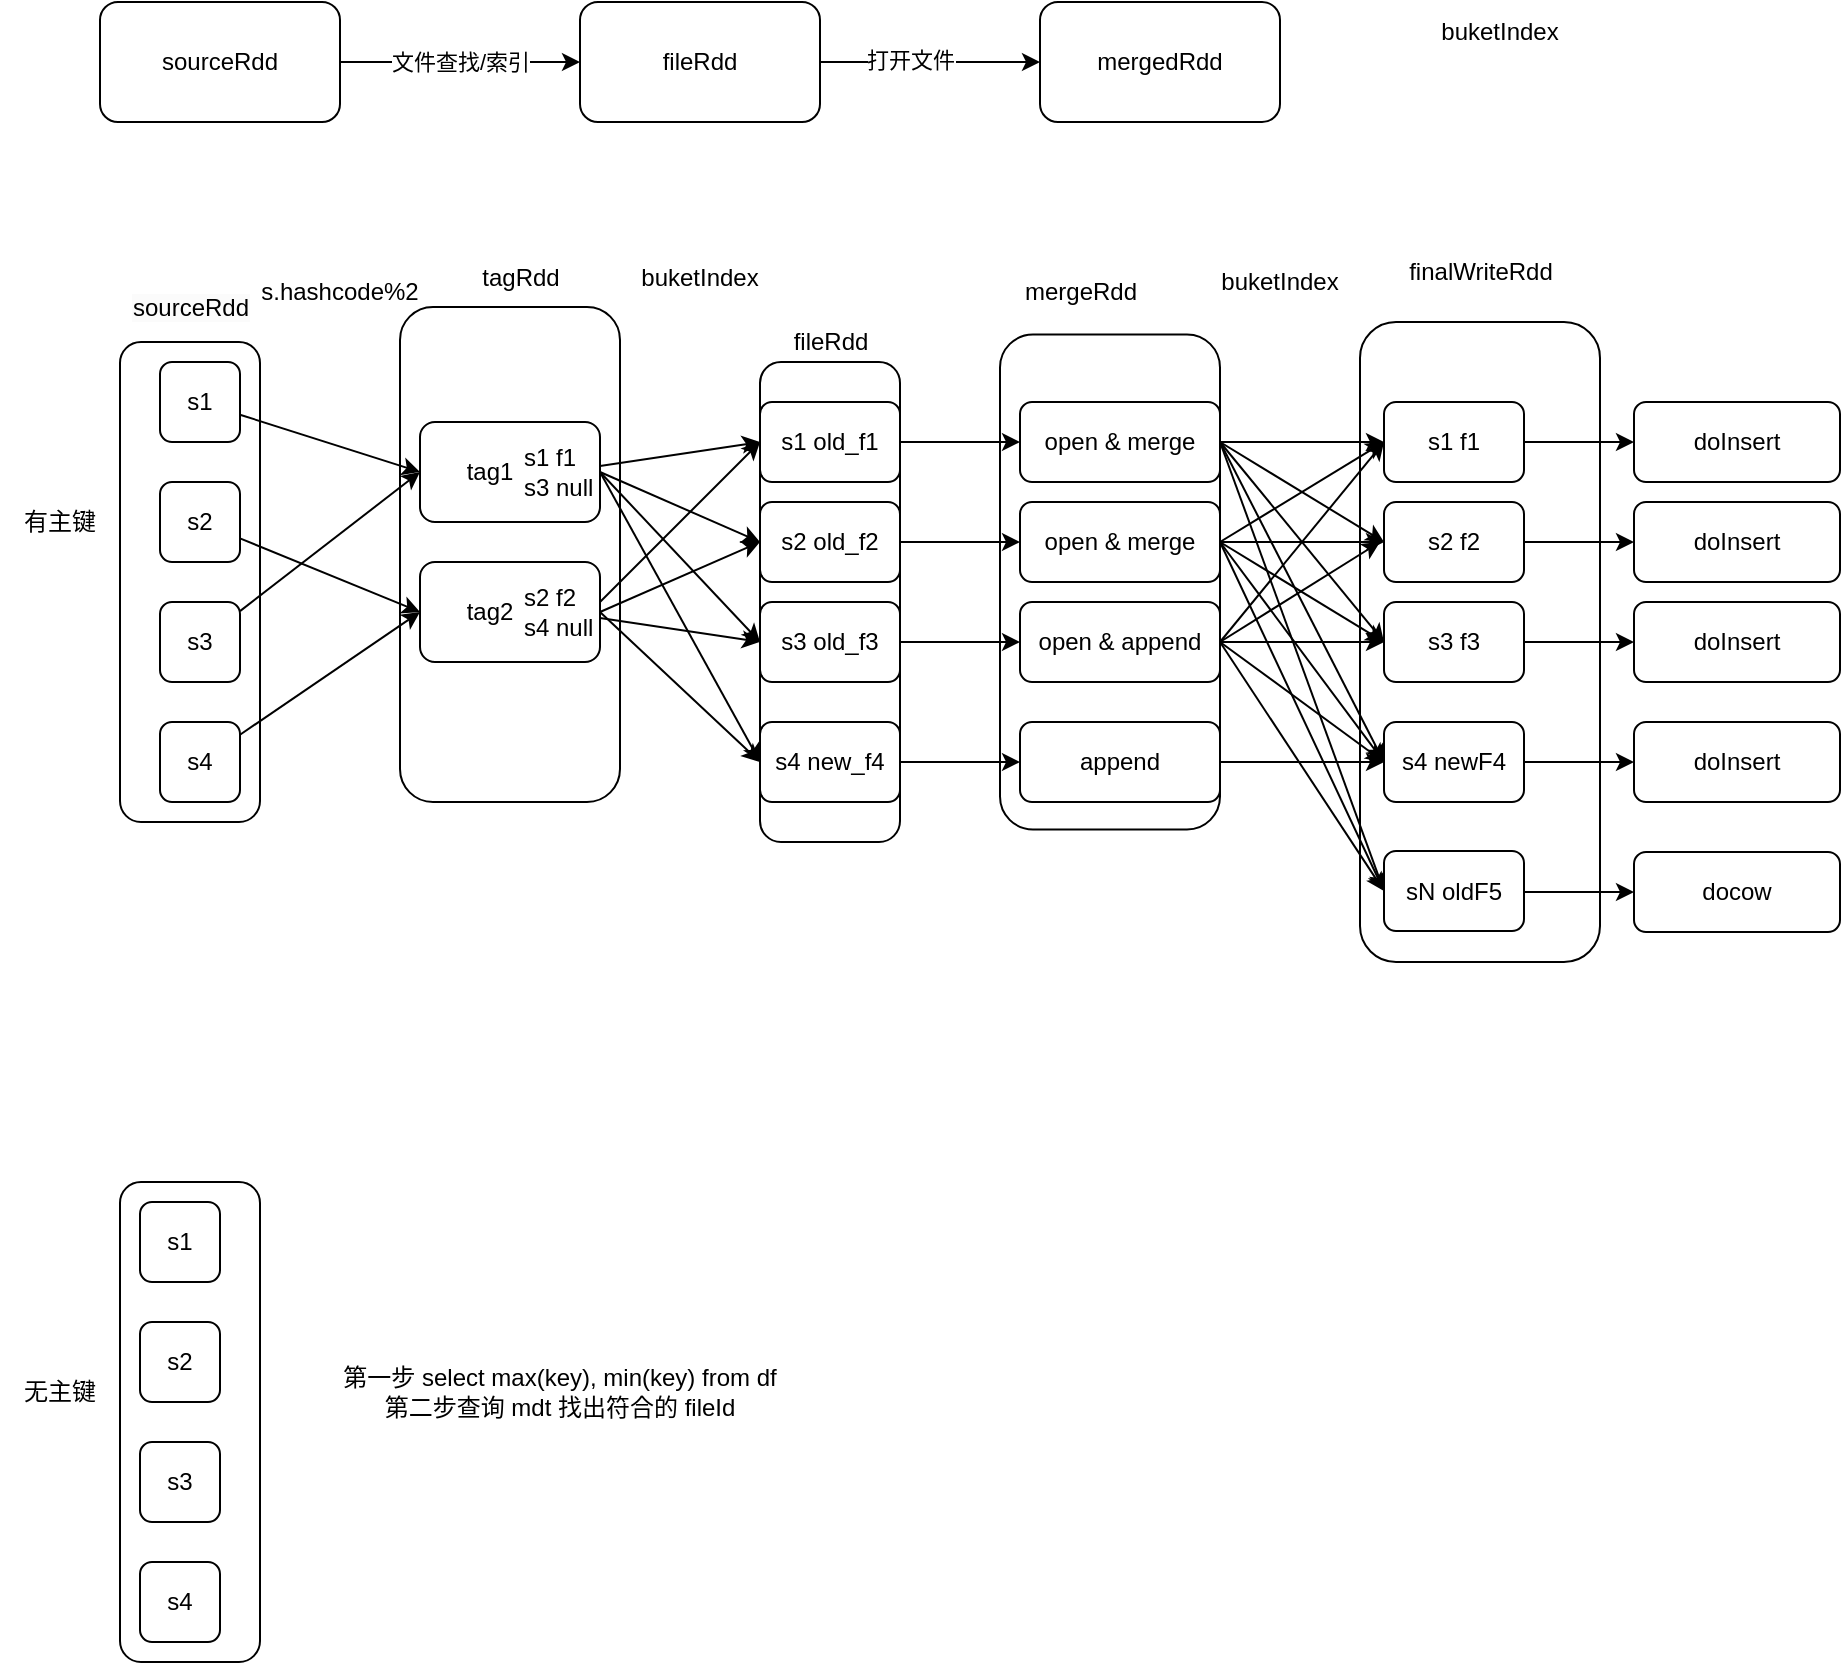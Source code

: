 <mxfile version="20.8.18" type="github">
  <diagram name="第 1 页" id="jLzSptsIQM3XRjk160mx">
    <mxGraphModel dx="1434" dy="764" grid="1" gridSize="10" guides="1" tooltips="1" connect="1" arrows="1" fold="1" page="1" pageScale="1" pageWidth="827" pageHeight="1169" math="0" shadow="0">
      <root>
        <mxCell id="0" />
        <mxCell id="1" parent="0" />
        <mxCell id="iJaLCX29xOsyR6OLoet0-141" value="" style="rounded=1;whiteSpace=wrap;html=1;" vertex="1" parent="1">
          <mxGeometry x="690" y="300" width="120" height="320" as="geometry" />
        </mxCell>
        <mxCell id="iJaLCX29xOsyR6OLoet0-139" value="" style="rounded=1;whiteSpace=wrap;html=1;" vertex="1" parent="1">
          <mxGeometry x="510" y="306.25" width="110" height="247.5" as="geometry" />
        </mxCell>
        <mxCell id="iJaLCX29xOsyR6OLoet0-133" value="" style="rounded=1;whiteSpace=wrap;html=1;" vertex="1" parent="1">
          <mxGeometry x="210" y="292.5" width="110" height="247.5" as="geometry" />
        </mxCell>
        <mxCell id="iJaLCX29xOsyR6OLoet0-131" value="" style="rounded=1;whiteSpace=wrap;html=1;" vertex="1" parent="1">
          <mxGeometry x="390" y="320" width="70" height="240" as="geometry" />
        </mxCell>
        <mxCell id="iJaLCX29xOsyR6OLoet0-129" value="" style="rounded=1;whiteSpace=wrap;html=1;" vertex="1" parent="1">
          <mxGeometry x="70" y="310" width="70" height="240" as="geometry" />
        </mxCell>
        <mxCell id="iJaLCX29xOsyR6OLoet0-127" value="" style="rounded=1;whiteSpace=wrap;html=1;" vertex="1" parent="1">
          <mxGeometry x="70" y="730" width="70" height="240" as="geometry" />
        </mxCell>
        <mxCell id="iJaLCX29xOsyR6OLoet0-3" style="edgeStyle=orthogonalEdgeStyle;rounded=0;orthogonalLoop=1;jettySize=auto;html=1;" edge="1" parent="1" source="iJaLCX29xOsyR6OLoet0-1" target="iJaLCX29xOsyR6OLoet0-2">
          <mxGeometry relative="1" as="geometry" />
        </mxCell>
        <mxCell id="iJaLCX29xOsyR6OLoet0-4" value="文件查找/索引" style="edgeLabel;html=1;align=center;verticalAlign=middle;resizable=0;points=[];" vertex="1" connectable="0" parent="iJaLCX29xOsyR6OLoet0-3">
          <mxGeometry x="-0.317" relative="1" as="geometry">
            <mxPoint x="19" as="offset" />
          </mxGeometry>
        </mxCell>
        <mxCell id="iJaLCX29xOsyR6OLoet0-1" value="sourceRdd" style="rounded=1;whiteSpace=wrap;html=1;" vertex="1" parent="1">
          <mxGeometry x="60" y="140" width="120" height="60" as="geometry" />
        </mxCell>
        <mxCell id="iJaLCX29xOsyR6OLoet0-6" value="" style="edgeStyle=orthogonalEdgeStyle;rounded=0;orthogonalLoop=1;jettySize=auto;html=1;" edge="1" parent="1" source="iJaLCX29xOsyR6OLoet0-2" target="iJaLCX29xOsyR6OLoet0-5">
          <mxGeometry relative="1" as="geometry" />
        </mxCell>
        <mxCell id="iJaLCX29xOsyR6OLoet0-8" value="打开文件" style="edgeLabel;html=1;align=center;verticalAlign=middle;resizable=0;points=[];" vertex="1" connectable="0" parent="iJaLCX29xOsyR6OLoet0-6">
          <mxGeometry x="-0.182" y="1" relative="1" as="geometry">
            <mxPoint as="offset" />
          </mxGeometry>
        </mxCell>
        <mxCell id="iJaLCX29xOsyR6OLoet0-2" value="fileRdd" style="rounded=1;whiteSpace=wrap;html=1;" vertex="1" parent="1">
          <mxGeometry x="300" y="140" width="120" height="60" as="geometry" />
        </mxCell>
        <mxCell id="iJaLCX29xOsyR6OLoet0-5" value="mergedRdd" style="rounded=1;whiteSpace=wrap;html=1;" vertex="1" parent="1">
          <mxGeometry x="530" y="140" width="120" height="60" as="geometry" />
        </mxCell>
        <mxCell id="iJaLCX29xOsyR6OLoet0-20" style="edgeStyle=none;rounded=0;orthogonalLoop=1;jettySize=auto;html=1;entryX=0;entryY=0.5;entryDx=0;entryDy=0;" edge="1" parent="1" source="iJaLCX29xOsyR6OLoet0-9" target="iJaLCX29xOsyR6OLoet0-15">
          <mxGeometry relative="1" as="geometry" />
        </mxCell>
        <mxCell id="iJaLCX29xOsyR6OLoet0-9" value="s1" style="rounded=1;whiteSpace=wrap;html=1;" vertex="1" parent="1">
          <mxGeometry x="90" y="320" width="40" height="40" as="geometry" />
        </mxCell>
        <mxCell id="iJaLCX29xOsyR6OLoet0-21" style="edgeStyle=none;rounded=0;orthogonalLoop=1;jettySize=auto;html=1;entryX=0;entryY=0.5;entryDx=0;entryDy=0;" edge="1" parent="1" source="iJaLCX29xOsyR6OLoet0-10" target="iJaLCX29xOsyR6OLoet0-16">
          <mxGeometry relative="1" as="geometry" />
        </mxCell>
        <mxCell id="iJaLCX29xOsyR6OLoet0-10" value="s2" style="rounded=1;whiteSpace=wrap;html=1;" vertex="1" parent="1">
          <mxGeometry x="90" y="380" width="40" height="40" as="geometry" />
        </mxCell>
        <mxCell id="iJaLCX29xOsyR6OLoet0-22" style="edgeStyle=none;rounded=0;orthogonalLoop=1;jettySize=auto;html=1;entryX=0;entryY=0.5;entryDx=0;entryDy=0;" edge="1" parent="1" source="iJaLCX29xOsyR6OLoet0-11" target="iJaLCX29xOsyR6OLoet0-15">
          <mxGeometry relative="1" as="geometry" />
        </mxCell>
        <mxCell id="iJaLCX29xOsyR6OLoet0-11" value="s3" style="rounded=1;whiteSpace=wrap;html=1;" vertex="1" parent="1">
          <mxGeometry x="90" y="440" width="40" height="40" as="geometry" />
        </mxCell>
        <mxCell id="iJaLCX29xOsyR6OLoet0-23" style="edgeStyle=none;rounded=0;orthogonalLoop=1;jettySize=auto;html=1;entryX=0;entryY=0.5;entryDx=0;entryDy=0;" edge="1" parent="1" source="iJaLCX29xOsyR6OLoet0-14" target="iJaLCX29xOsyR6OLoet0-16">
          <mxGeometry relative="1" as="geometry" />
        </mxCell>
        <mxCell id="iJaLCX29xOsyR6OLoet0-14" value="s4" style="rounded=1;whiteSpace=wrap;html=1;" vertex="1" parent="1">
          <mxGeometry x="90" y="500" width="40" height="40" as="geometry" />
        </mxCell>
        <mxCell id="iJaLCX29xOsyR6OLoet0-15" value="tag1&amp;nbsp; &amp;nbsp; &amp;nbsp;&amp;nbsp;" style="rounded=1;whiteSpace=wrap;html=1;" vertex="1" parent="1">
          <mxGeometry x="220" y="350" width="90" height="50" as="geometry" />
        </mxCell>
        <mxCell id="iJaLCX29xOsyR6OLoet0-16" value="tag2&amp;nbsp; &amp;nbsp; &amp;nbsp;&amp;nbsp;" style="rounded=1;whiteSpace=wrap;html=1;" vertex="1" parent="1">
          <mxGeometry x="220" y="420" width="90" height="50" as="geometry" />
        </mxCell>
        <mxCell id="iJaLCX29xOsyR6OLoet0-25" value="s.hashcode%2" style="text;html=1;strokeColor=none;fillColor=none;align=center;verticalAlign=middle;whiteSpace=wrap;rounded=0;" vertex="1" parent="1">
          <mxGeometry x="130" y="270" width="100" height="30" as="geometry" />
        </mxCell>
        <mxCell id="iJaLCX29xOsyR6OLoet0-37" style="edgeStyle=none;rounded=0;orthogonalLoop=1;jettySize=auto;html=1;entryX=0;entryY=0.5;entryDx=0;entryDy=0;" edge="1" parent="1" source="iJaLCX29xOsyR6OLoet0-29" target="iJaLCX29xOsyR6OLoet0-33">
          <mxGeometry relative="1" as="geometry" />
        </mxCell>
        <mxCell id="iJaLCX29xOsyR6OLoet0-38" style="edgeStyle=none;rounded=0;orthogonalLoop=1;jettySize=auto;html=1;entryX=0;entryY=0.5;entryDx=0;entryDy=0;exitX=1;exitY=0.5;exitDx=0;exitDy=0;" edge="1" parent="1" source="iJaLCX29xOsyR6OLoet0-29" target="iJaLCX29xOsyR6OLoet0-35">
          <mxGeometry relative="1" as="geometry" />
        </mxCell>
        <mxCell id="iJaLCX29xOsyR6OLoet0-41" style="edgeStyle=none;rounded=0;orthogonalLoop=1;jettySize=auto;html=1;entryX=0;entryY=0.5;entryDx=0;entryDy=0;exitX=1;exitY=0.5;exitDx=0;exitDy=0;" edge="1" parent="1" source="iJaLCX29xOsyR6OLoet0-29" target="iJaLCX29xOsyR6OLoet0-34">
          <mxGeometry relative="1" as="geometry">
            <mxPoint x="310" y="370" as="sourcePoint" />
          </mxGeometry>
        </mxCell>
        <mxCell id="iJaLCX29xOsyR6OLoet0-65" style="edgeStyle=none;rounded=0;orthogonalLoop=1;jettySize=auto;html=1;entryX=0;entryY=0.5;entryDx=0;entryDy=0;exitX=1;exitY=0.5;exitDx=0;exitDy=0;" edge="1" parent="1" source="iJaLCX29xOsyR6OLoet0-29" target="iJaLCX29xOsyR6OLoet0-64">
          <mxGeometry relative="1" as="geometry" />
        </mxCell>
        <mxCell id="iJaLCX29xOsyR6OLoet0-29" value="&lt;div style=&quot;&quot;&gt;&lt;span style=&quot;background-color: initial;&quot;&gt;s1 f1&lt;/span&gt;&lt;/div&gt;s3 null" style="text;html=1;strokeColor=none;fillColor=none;align=left;verticalAlign=middle;whiteSpace=wrap;rounded=0;" vertex="1" parent="1">
          <mxGeometry x="270" y="360" width="40" height="30" as="geometry" />
        </mxCell>
        <mxCell id="iJaLCX29xOsyR6OLoet0-39" style="edgeStyle=none;rounded=0;orthogonalLoop=1;jettySize=auto;html=1;entryX=0;entryY=0.5;entryDx=0;entryDy=0;exitX=1;exitY=0.5;exitDx=0;exitDy=0;" edge="1" parent="1" source="iJaLCX29xOsyR6OLoet0-30" target="iJaLCX29xOsyR6OLoet0-34">
          <mxGeometry relative="1" as="geometry" />
        </mxCell>
        <mxCell id="iJaLCX29xOsyR6OLoet0-40" style="edgeStyle=none;rounded=0;orthogonalLoop=1;jettySize=auto;html=1;" edge="1" parent="1" source="iJaLCX29xOsyR6OLoet0-30">
          <mxGeometry relative="1" as="geometry">
            <mxPoint x="390" y="460" as="targetPoint" />
          </mxGeometry>
        </mxCell>
        <mxCell id="iJaLCX29xOsyR6OLoet0-42" style="edgeStyle=none;rounded=0;orthogonalLoop=1;jettySize=auto;html=1;entryX=0;entryY=0.5;entryDx=0;entryDy=0;" edge="1" parent="1" target="iJaLCX29xOsyR6OLoet0-33">
          <mxGeometry relative="1" as="geometry">
            <mxPoint x="310" y="440" as="sourcePoint" />
          </mxGeometry>
        </mxCell>
        <mxCell id="iJaLCX29xOsyR6OLoet0-66" style="edgeStyle=none;rounded=0;orthogonalLoop=1;jettySize=auto;html=1;entryX=0;entryY=0.5;entryDx=0;entryDy=0;exitX=1;exitY=0.5;exitDx=0;exitDy=0;" edge="1" parent="1" source="iJaLCX29xOsyR6OLoet0-30" target="iJaLCX29xOsyR6OLoet0-64">
          <mxGeometry relative="1" as="geometry" />
        </mxCell>
        <mxCell id="iJaLCX29xOsyR6OLoet0-30" value="&lt;div style=&quot;&quot;&gt;&lt;span style=&quot;background-color: initial;&quot;&gt;s2 f2&lt;/span&gt;&lt;/div&gt;s4 null" style="text;html=1;strokeColor=none;fillColor=none;align=left;verticalAlign=middle;whiteSpace=wrap;rounded=0;" vertex="1" parent="1">
          <mxGeometry x="270" y="430" width="40" height="30" as="geometry" />
        </mxCell>
        <mxCell id="iJaLCX29xOsyR6OLoet0-33" value="s1 old_f1" style="rounded=1;whiteSpace=wrap;html=1;" vertex="1" parent="1">
          <mxGeometry x="390" y="340" width="70" height="40" as="geometry" />
        </mxCell>
        <mxCell id="iJaLCX29xOsyR6OLoet0-34" value="s2 old_f2" style="rounded=1;whiteSpace=wrap;html=1;" vertex="1" parent="1">
          <mxGeometry x="390" y="390" width="70" height="40" as="geometry" />
        </mxCell>
        <mxCell id="iJaLCX29xOsyR6OLoet0-35" value="s3 old_f3" style="rounded=1;whiteSpace=wrap;html=1;" vertex="1" parent="1">
          <mxGeometry x="390" y="440" width="70" height="40" as="geometry" />
        </mxCell>
        <mxCell id="iJaLCX29xOsyR6OLoet0-36" value="buketIndex" style="text;html=1;strokeColor=none;fillColor=none;align=center;verticalAlign=middle;whiteSpace=wrap;rounded=0;" vertex="1" parent="1">
          <mxGeometry x="320" y="262.5" width="80" height="30" as="geometry" />
        </mxCell>
        <mxCell id="iJaLCX29xOsyR6OLoet0-45" value="" style="endArrow=classic;html=1;rounded=0;" edge="1" parent="1">
          <mxGeometry width="50" height="50" relative="1" as="geometry">
            <mxPoint x="460" y="360" as="sourcePoint" />
            <mxPoint x="520" y="360" as="targetPoint" />
          </mxGeometry>
        </mxCell>
        <mxCell id="iJaLCX29xOsyR6OLoet0-73" style="edgeStyle=none;rounded=0;orthogonalLoop=1;jettySize=auto;html=1;" edge="1" parent="1" source="iJaLCX29xOsyR6OLoet0-46" target="iJaLCX29xOsyR6OLoet0-69">
          <mxGeometry relative="1" as="geometry" />
        </mxCell>
        <mxCell id="iJaLCX29xOsyR6OLoet0-77" style="edgeStyle=none;rounded=0;orthogonalLoop=1;jettySize=auto;html=1;entryX=0;entryY=0.5;entryDx=0;entryDy=0;exitX=1;exitY=0.5;exitDx=0;exitDy=0;" edge="1" parent="1" source="iJaLCX29xOsyR6OLoet0-46" target="iJaLCX29xOsyR6OLoet0-72">
          <mxGeometry relative="1" as="geometry" />
        </mxCell>
        <mxCell id="iJaLCX29xOsyR6OLoet0-84" style="edgeStyle=none;rounded=0;orthogonalLoop=1;jettySize=auto;html=1;entryX=0;entryY=0.5;entryDx=0;entryDy=0;exitX=1;exitY=0.5;exitDx=0;exitDy=0;" edge="1" parent="1" source="iJaLCX29xOsyR6OLoet0-46" target="iJaLCX29xOsyR6OLoet0-70">
          <mxGeometry relative="1" as="geometry" />
        </mxCell>
        <mxCell id="iJaLCX29xOsyR6OLoet0-85" style="edgeStyle=none;rounded=0;orthogonalLoop=1;jettySize=auto;html=1;entryX=0;entryY=0.5;entryDx=0;entryDy=0;exitX=1;exitY=0.5;exitDx=0;exitDy=0;" edge="1" parent="1" source="iJaLCX29xOsyR6OLoet0-46" target="iJaLCX29xOsyR6OLoet0-71">
          <mxGeometry relative="1" as="geometry" />
        </mxCell>
        <mxCell id="iJaLCX29xOsyR6OLoet0-87" style="edgeStyle=none;rounded=0;orthogonalLoop=1;jettySize=auto;html=1;entryX=0;entryY=0.5;entryDx=0;entryDy=0;exitX=1;exitY=0.5;exitDx=0;exitDy=0;" edge="1" parent="1" source="iJaLCX29xOsyR6OLoet0-46" target="iJaLCX29xOsyR6OLoet0-86">
          <mxGeometry relative="1" as="geometry" />
        </mxCell>
        <mxCell id="iJaLCX29xOsyR6OLoet0-46" value="open &amp;amp; merge" style="rounded=1;whiteSpace=wrap;html=1;" vertex="1" parent="1">
          <mxGeometry x="520" y="340" width="100" height="40" as="geometry" />
        </mxCell>
        <mxCell id="iJaLCX29xOsyR6OLoet0-47" value="" style="endArrow=classic;html=1;rounded=0;" edge="1" parent="1">
          <mxGeometry width="50" height="50" relative="1" as="geometry">
            <mxPoint x="460" y="410" as="sourcePoint" />
            <mxPoint x="520" y="410" as="targetPoint" />
          </mxGeometry>
        </mxCell>
        <mxCell id="iJaLCX29xOsyR6OLoet0-74" style="edgeStyle=none;rounded=0;orthogonalLoop=1;jettySize=auto;html=1;" edge="1" parent="1" source="iJaLCX29xOsyR6OLoet0-48" target="iJaLCX29xOsyR6OLoet0-70">
          <mxGeometry relative="1" as="geometry" />
        </mxCell>
        <mxCell id="iJaLCX29xOsyR6OLoet0-78" style="edgeStyle=none;rounded=0;orthogonalLoop=1;jettySize=auto;html=1;entryX=0;entryY=0.5;entryDx=0;entryDy=0;exitX=1;exitY=0.5;exitDx=0;exitDy=0;" edge="1" parent="1" source="iJaLCX29xOsyR6OLoet0-48" target="iJaLCX29xOsyR6OLoet0-72">
          <mxGeometry relative="1" as="geometry" />
        </mxCell>
        <mxCell id="iJaLCX29xOsyR6OLoet0-82" style="edgeStyle=none;rounded=0;orthogonalLoop=1;jettySize=auto;html=1;entryX=0;entryY=0.5;entryDx=0;entryDy=0;exitX=1;exitY=0.5;exitDx=0;exitDy=0;" edge="1" parent="1" source="iJaLCX29xOsyR6OLoet0-48" target="iJaLCX29xOsyR6OLoet0-71">
          <mxGeometry relative="1" as="geometry" />
        </mxCell>
        <mxCell id="iJaLCX29xOsyR6OLoet0-83" style="edgeStyle=none;rounded=0;orthogonalLoop=1;jettySize=auto;html=1;entryX=0;entryY=0.5;entryDx=0;entryDy=0;exitX=1;exitY=0.5;exitDx=0;exitDy=0;" edge="1" parent="1" source="iJaLCX29xOsyR6OLoet0-48" target="iJaLCX29xOsyR6OLoet0-69">
          <mxGeometry relative="1" as="geometry" />
        </mxCell>
        <mxCell id="iJaLCX29xOsyR6OLoet0-88" style="edgeStyle=none;rounded=0;orthogonalLoop=1;jettySize=auto;html=1;entryX=0;entryY=0.5;entryDx=0;entryDy=0;exitX=1;exitY=0.5;exitDx=0;exitDy=0;" edge="1" parent="1" source="iJaLCX29xOsyR6OLoet0-48" target="iJaLCX29xOsyR6OLoet0-86">
          <mxGeometry relative="1" as="geometry" />
        </mxCell>
        <mxCell id="iJaLCX29xOsyR6OLoet0-48" value="open &amp;amp; merge" style="rounded=1;whiteSpace=wrap;html=1;" vertex="1" parent="1">
          <mxGeometry x="520" y="390" width="100" height="40" as="geometry" />
        </mxCell>
        <mxCell id="iJaLCX29xOsyR6OLoet0-49" value="" style="endArrow=classic;html=1;rounded=0;" edge="1" parent="1">
          <mxGeometry width="50" height="50" relative="1" as="geometry">
            <mxPoint x="460" y="460" as="sourcePoint" />
            <mxPoint x="520" y="460" as="targetPoint" />
          </mxGeometry>
        </mxCell>
        <mxCell id="iJaLCX29xOsyR6OLoet0-75" style="edgeStyle=none;rounded=0;orthogonalLoop=1;jettySize=auto;html=1;" edge="1" parent="1" source="iJaLCX29xOsyR6OLoet0-50" target="iJaLCX29xOsyR6OLoet0-71">
          <mxGeometry relative="1" as="geometry" />
        </mxCell>
        <mxCell id="iJaLCX29xOsyR6OLoet0-79" style="edgeStyle=none;rounded=0;orthogonalLoop=1;jettySize=auto;html=1;entryX=0;entryY=0.5;entryDx=0;entryDy=0;exitX=1;exitY=0.5;exitDx=0;exitDy=0;" edge="1" parent="1" source="iJaLCX29xOsyR6OLoet0-50" target="iJaLCX29xOsyR6OLoet0-72">
          <mxGeometry relative="1" as="geometry" />
        </mxCell>
        <mxCell id="iJaLCX29xOsyR6OLoet0-80" style="edgeStyle=none;rounded=0;orthogonalLoop=1;jettySize=auto;html=1;exitX=1;exitY=0.5;exitDx=0;exitDy=0;" edge="1" parent="1" source="iJaLCX29xOsyR6OLoet0-50">
          <mxGeometry relative="1" as="geometry">
            <mxPoint x="700" y="410" as="targetPoint" />
          </mxGeometry>
        </mxCell>
        <mxCell id="iJaLCX29xOsyR6OLoet0-81" style="edgeStyle=none;rounded=0;orthogonalLoop=1;jettySize=auto;html=1;entryX=0;entryY=0.5;entryDx=0;entryDy=0;exitX=1;exitY=0.5;exitDx=0;exitDy=0;" edge="1" parent="1" source="iJaLCX29xOsyR6OLoet0-50" target="iJaLCX29xOsyR6OLoet0-69">
          <mxGeometry relative="1" as="geometry" />
        </mxCell>
        <mxCell id="iJaLCX29xOsyR6OLoet0-89" style="edgeStyle=none;rounded=0;orthogonalLoop=1;jettySize=auto;html=1;entryX=0;entryY=0.5;entryDx=0;entryDy=0;exitX=1;exitY=0.5;exitDx=0;exitDy=0;" edge="1" parent="1" source="iJaLCX29xOsyR6OLoet0-50" target="iJaLCX29xOsyR6OLoet0-86">
          <mxGeometry relative="1" as="geometry" />
        </mxCell>
        <mxCell id="iJaLCX29xOsyR6OLoet0-50" value="open &amp;amp; append" style="rounded=1;whiteSpace=wrap;html=1;" vertex="1" parent="1">
          <mxGeometry x="520" y="440" width="100" height="40" as="geometry" />
        </mxCell>
        <mxCell id="iJaLCX29xOsyR6OLoet0-60" value="buketIndex" style="text;html=1;strokeColor=none;fillColor=none;align=center;verticalAlign=middle;whiteSpace=wrap;rounded=0;" vertex="1" parent="1">
          <mxGeometry x="720" y="140" width="80" height="30" as="geometry" />
        </mxCell>
        <mxCell id="iJaLCX29xOsyR6OLoet0-68" style="edgeStyle=none;rounded=0;orthogonalLoop=1;jettySize=auto;html=1;" edge="1" parent="1" source="iJaLCX29xOsyR6OLoet0-64" target="iJaLCX29xOsyR6OLoet0-67">
          <mxGeometry relative="1" as="geometry" />
        </mxCell>
        <mxCell id="iJaLCX29xOsyR6OLoet0-64" value="s4 new_f4" style="rounded=1;whiteSpace=wrap;html=1;" vertex="1" parent="1">
          <mxGeometry x="390" y="500" width="70" height="40" as="geometry" />
        </mxCell>
        <mxCell id="iJaLCX29xOsyR6OLoet0-76" style="edgeStyle=none;rounded=0;orthogonalLoop=1;jettySize=auto;html=1;" edge="1" parent="1" source="iJaLCX29xOsyR6OLoet0-67" target="iJaLCX29xOsyR6OLoet0-72">
          <mxGeometry relative="1" as="geometry" />
        </mxCell>
        <mxCell id="iJaLCX29xOsyR6OLoet0-67" value="append" style="rounded=1;whiteSpace=wrap;html=1;" vertex="1" parent="1">
          <mxGeometry x="520" y="500" width="100" height="40" as="geometry" />
        </mxCell>
        <mxCell id="iJaLCX29xOsyR6OLoet0-92" style="edgeStyle=none;rounded=0;orthogonalLoop=1;jettySize=auto;html=1;" edge="1" parent="1" source="iJaLCX29xOsyR6OLoet0-69" target="iJaLCX29xOsyR6OLoet0-91">
          <mxGeometry relative="1" as="geometry" />
        </mxCell>
        <mxCell id="iJaLCX29xOsyR6OLoet0-69" value="s1 f1" style="rounded=1;whiteSpace=wrap;html=1;" vertex="1" parent="1">
          <mxGeometry x="702" y="340" width="70" height="40" as="geometry" />
        </mxCell>
        <mxCell id="iJaLCX29xOsyR6OLoet0-70" value="s2 f2" style="rounded=1;whiteSpace=wrap;html=1;" vertex="1" parent="1">
          <mxGeometry x="702" y="390" width="70" height="40" as="geometry" />
        </mxCell>
        <mxCell id="iJaLCX29xOsyR6OLoet0-71" value="s3 f3" style="rounded=1;whiteSpace=wrap;html=1;" vertex="1" parent="1">
          <mxGeometry x="702" y="440" width="70" height="40" as="geometry" />
        </mxCell>
        <mxCell id="iJaLCX29xOsyR6OLoet0-72" value="s4 newF4" style="rounded=1;whiteSpace=wrap;html=1;" vertex="1" parent="1">
          <mxGeometry x="702" y="500" width="70" height="40" as="geometry" />
        </mxCell>
        <mxCell id="iJaLCX29xOsyR6OLoet0-86" value="sN oldF5" style="rounded=1;whiteSpace=wrap;html=1;" vertex="1" parent="1">
          <mxGeometry x="702" y="564.5" width="70" height="40" as="geometry" />
        </mxCell>
        <mxCell id="iJaLCX29xOsyR6OLoet0-90" value="buketIndex" style="text;html=1;strokeColor=none;fillColor=none;align=center;verticalAlign=middle;whiteSpace=wrap;rounded=0;" vertex="1" parent="1">
          <mxGeometry x="610" y="265" width="80" height="30" as="geometry" />
        </mxCell>
        <mxCell id="iJaLCX29xOsyR6OLoet0-91" value="doInsert" style="rounded=1;whiteSpace=wrap;html=1;" vertex="1" parent="1">
          <mxGeometry x="827" y="340" width="103" height="40" as="geometry" />
        </mxCell>
        <mxCell id="iJaLCX29xOsyR6OLoet0-93" style="edgeStyle=none;rounded=0;orthogonalLoop=1;jettySize=auto;html=1;" edge="1" parent="1" target="iJaLCX29xOsyR6OLoet0-94">
          <mxGeometry relative="1" as="geometry">
            <mxPoint x="772" y="410" as="sourcePoint" />
          </mxGeometry>
        </mxCell>
        <mxCell id="iJaLCX29xOsyR6OLoet0-94" value="doInsert" style="rounded=1;whiteSpace=wrap;html=1;" vertex="1" parent="1">
          <mxGeometry x="827" y="390" width="103" height="40" as="geometry" />
        </mxCell>
        <mxCell id="iJaLCX29xOsyR6OLoet0-95" style="edgeStyle=none;rounded=0;orthogonalLoop=1;jettySize=auto;html=1;" edge="1" parent="1" target="iJaLCX29xOsyR6OLoet0-96">
          <mxGeometry relative="1" as="geometry">
            <mxPoint x="772" y="460" as="sourcePoint" />
          </mxGeometry>
        </mxCell>
        <mxCell id="iJaLCX29xOsyR6OLoet0-96" value="doInsert" style="rounded=1;whiteSpace=wrap;html=1;" vertex="1" parent="1">
          <mxGeometry x="827" y="440" width="103" height="40" as="geometry" />
        </mxCell>
        <mxCell id="iJaLCX29xOsyR6OLoet0-97" style="edgeStyle=none;rounded=0;orthogonalLoop=1;jettySize=auto;html=1;" edge="1" parent="1" target="iJaLCX29xOsyR6OLoet0-98">
          <mxGeometry relative="1" as="geometry">
            <mxPoint x="772" y="520" as="sourcePoint" />
          </mxGeometry>
        </mxCell>
        <mxCell id="iJaLCX29xOsyR6OLoet0-98" value="doInsert" style="rounded=1;whiteSpace=wrap;html=1;" vertex="1" parent="1">
          <mxGeometry x="827" y="500" width="103" height="40" as="geometry" />
        </mxCell>
        <mxCell id="iJaLCX29xOsyR6OLoet0-99" style="edgeStyle=none;rounded=0;orthogonalLoop=1;jettySize=auto;html=1;" edge="1" parent="1" target="iJaLCX29xOsyR6OLoet0-100">
          <mxGeometry relative="1" as="geometry">
            <mxPoint x="772" y="585" as="sourcePoint" />
          </mxGeometry>
        </mxCell>
        <mxCell id="iJaLCX29xOsyR6OLoet0-100" value="docow" style="rounded=1;whiteSpace=wrap;html=1;" vertex="1" parent="1">
          <mxGeometry x="827" y="565" width="103" height="40" as="geometry" />
        </mxCell>
        <mxCell id="iJaLCX29xOsyR6OLoet0-101" value="有主键" style="text;html=1;strokeColor=none;fillColor=none;align=center;verticalAlign=middle;whiteSpace=wrap;rounded=0;" vertex="1" parent="1">
          <mxGeometry x="10" y="385" width="60" height="30" as="geometry" />
        </mxCell>
        <mxCell id="iJaLCX29xOsyR6OLoet0-102" value="无主键" style="text;html=1;strokeColor=none;fillColor=none;align=center;verticalAlign=middle;whiteSpace=wrap;rounded=0;" vertex="1" parent="1">
          <mxGeometry x="10" y="820" width="60" height="30" as="geometry" />
        </mxCell>
        <mxCell id="iJaLCX29xOsyR6OLoet0-103" value="s1" style="rounded=1;whiteSpace=wrap;html=1;" vertex="1" parent="1">
          <mxGeometry x="80" y="740" width="40" height="40" as="geometry" />
        </mxCell>
        <mxCell id="iJaLCX29xOsyR6OLoet0-104" value="s2" style="rounded=1;whiteSpace=wrap;html=1;" vertex="1" parent="1">
          <mxGeometry x="80" y="800" width="40" height="40" as="geometry" />
        </mxCell>
        <mxCell id="iJaLCX29xOsyR6OLoet0-105" value="s3" style="rounded=1;whiteSpace=wrap;html=1;" vertex="1" parent="1">
          <mxGeometry x="80" y="860" width="40" height="40" as="geometry" />
        </mxCell>
        <mxCell id="iJaLCX29xOsyR6OLoet0-106" value="s4" style="rounded=1;whiteSpace=wrap;html=1;" vertex="1" parent="1">
          <mxGeometry x="80" y="920" width="40" height="40" as="geometry" />
        </mxCell>
        <mxCell id="iJaLCX29xOsyR6OLoet0-128" value="第一步 select max(key), min(key) from df&lt;br&gt;第二步查询 mdt 找出符合的 fileId" style="text;html=1;strokeColor=none;fillColor=none;align=center;verticalAlign=middle;whiteSpace=wrap;rounded=0;" vertex="1" parent="1">
          <mxGeometry x="175" y="825" width="230" height="20" as="geometry" />
        </mxCell>
        <mxCell id="iJaLCX29xOsyR6OLoet0-130" value="&#xa;&lt;span style=&quot;color: rgb(0, 0, 0); font-family: Helvetica; font-size: 12px; font-style: normal; font-variant-ligatures: normal; font-variant-caps: normal; font-weight: 400; letter-spacing: normal; orphans: 2; text-align: center; text-indent: 0px; text-transform: none; widows: 2; word-spacing: 0px; -webkit-text-stroke-width: 0px; background-color: rgb(251, 251, 251); text-decoration-thickness: initial; text-decoration-style: initial; text-decoration-color: initial; float: none; display: inline !important;&quot;&gt;sourceRdd&lt;/span&gt;&#xa;&#xa;" style="text;html=1;align=center;verticalAlign=middle;resizable=0;points=[];autosize=1;strokeColor=none;fillColor=none;" vertex="1" parent="1">
          <mxGeometry x="65" y="270" width="80" height="60" as="geometry" />
        </mxCell>
        <mxCell id="iJaLCX29xOsyR6OLoet0-132" value="fileRdd" style="text;html=1;align=center;verticalAlign=middle;resizable=0;points=[];autosize=1;strokeColor=none;fillColor=none;" vertex="1" parent="1">
          <mxGeometry x="395" y="295" width="60" height="30" as="geometry" />
        </mxCell>
        <mxCell id="iJaLCX29xOsyR6OLoet0-138" value="tagRdd" style="text;html=1;align=center;verticalAlign=middle;resizable=0;points=[];autosize=1;strokeColor=none;fillColor=none;" vertex="1" parent="1">
          <mxGeometry x="240" y="262.5" width="60" height="30" as="geometry" />
        </mxCell>
        <mxCell id="iJaLCX29xOsyR6OLoet0-140" value="mergeRdd" style="text;html=1;align=center;verticalAlign=middle;resizable=0;points=[];autosize=1;strokeColor=none;fillColor=none;" vertex="1" parent="1">
          <mxGeometry x="510" y="270" width="80" height="30" as="geometry" />
        </mxCell>
        <mxCell id="iJaLCX29xOsyR6OLoet0-142" value="finalWriteRdd" style="text;html=1;align=center;verticalAlign=middle;resizable=0;points=[];autosize=1;strokeColor=none;fillColor=none;" vertex="1" parent="1">
          <mxGeometry x="700" y="260" width="100" height="30" as="geometry" />
        </mxCell>
      </root>
    </mxGraphModel>
  </diagram>
</mxfile>
